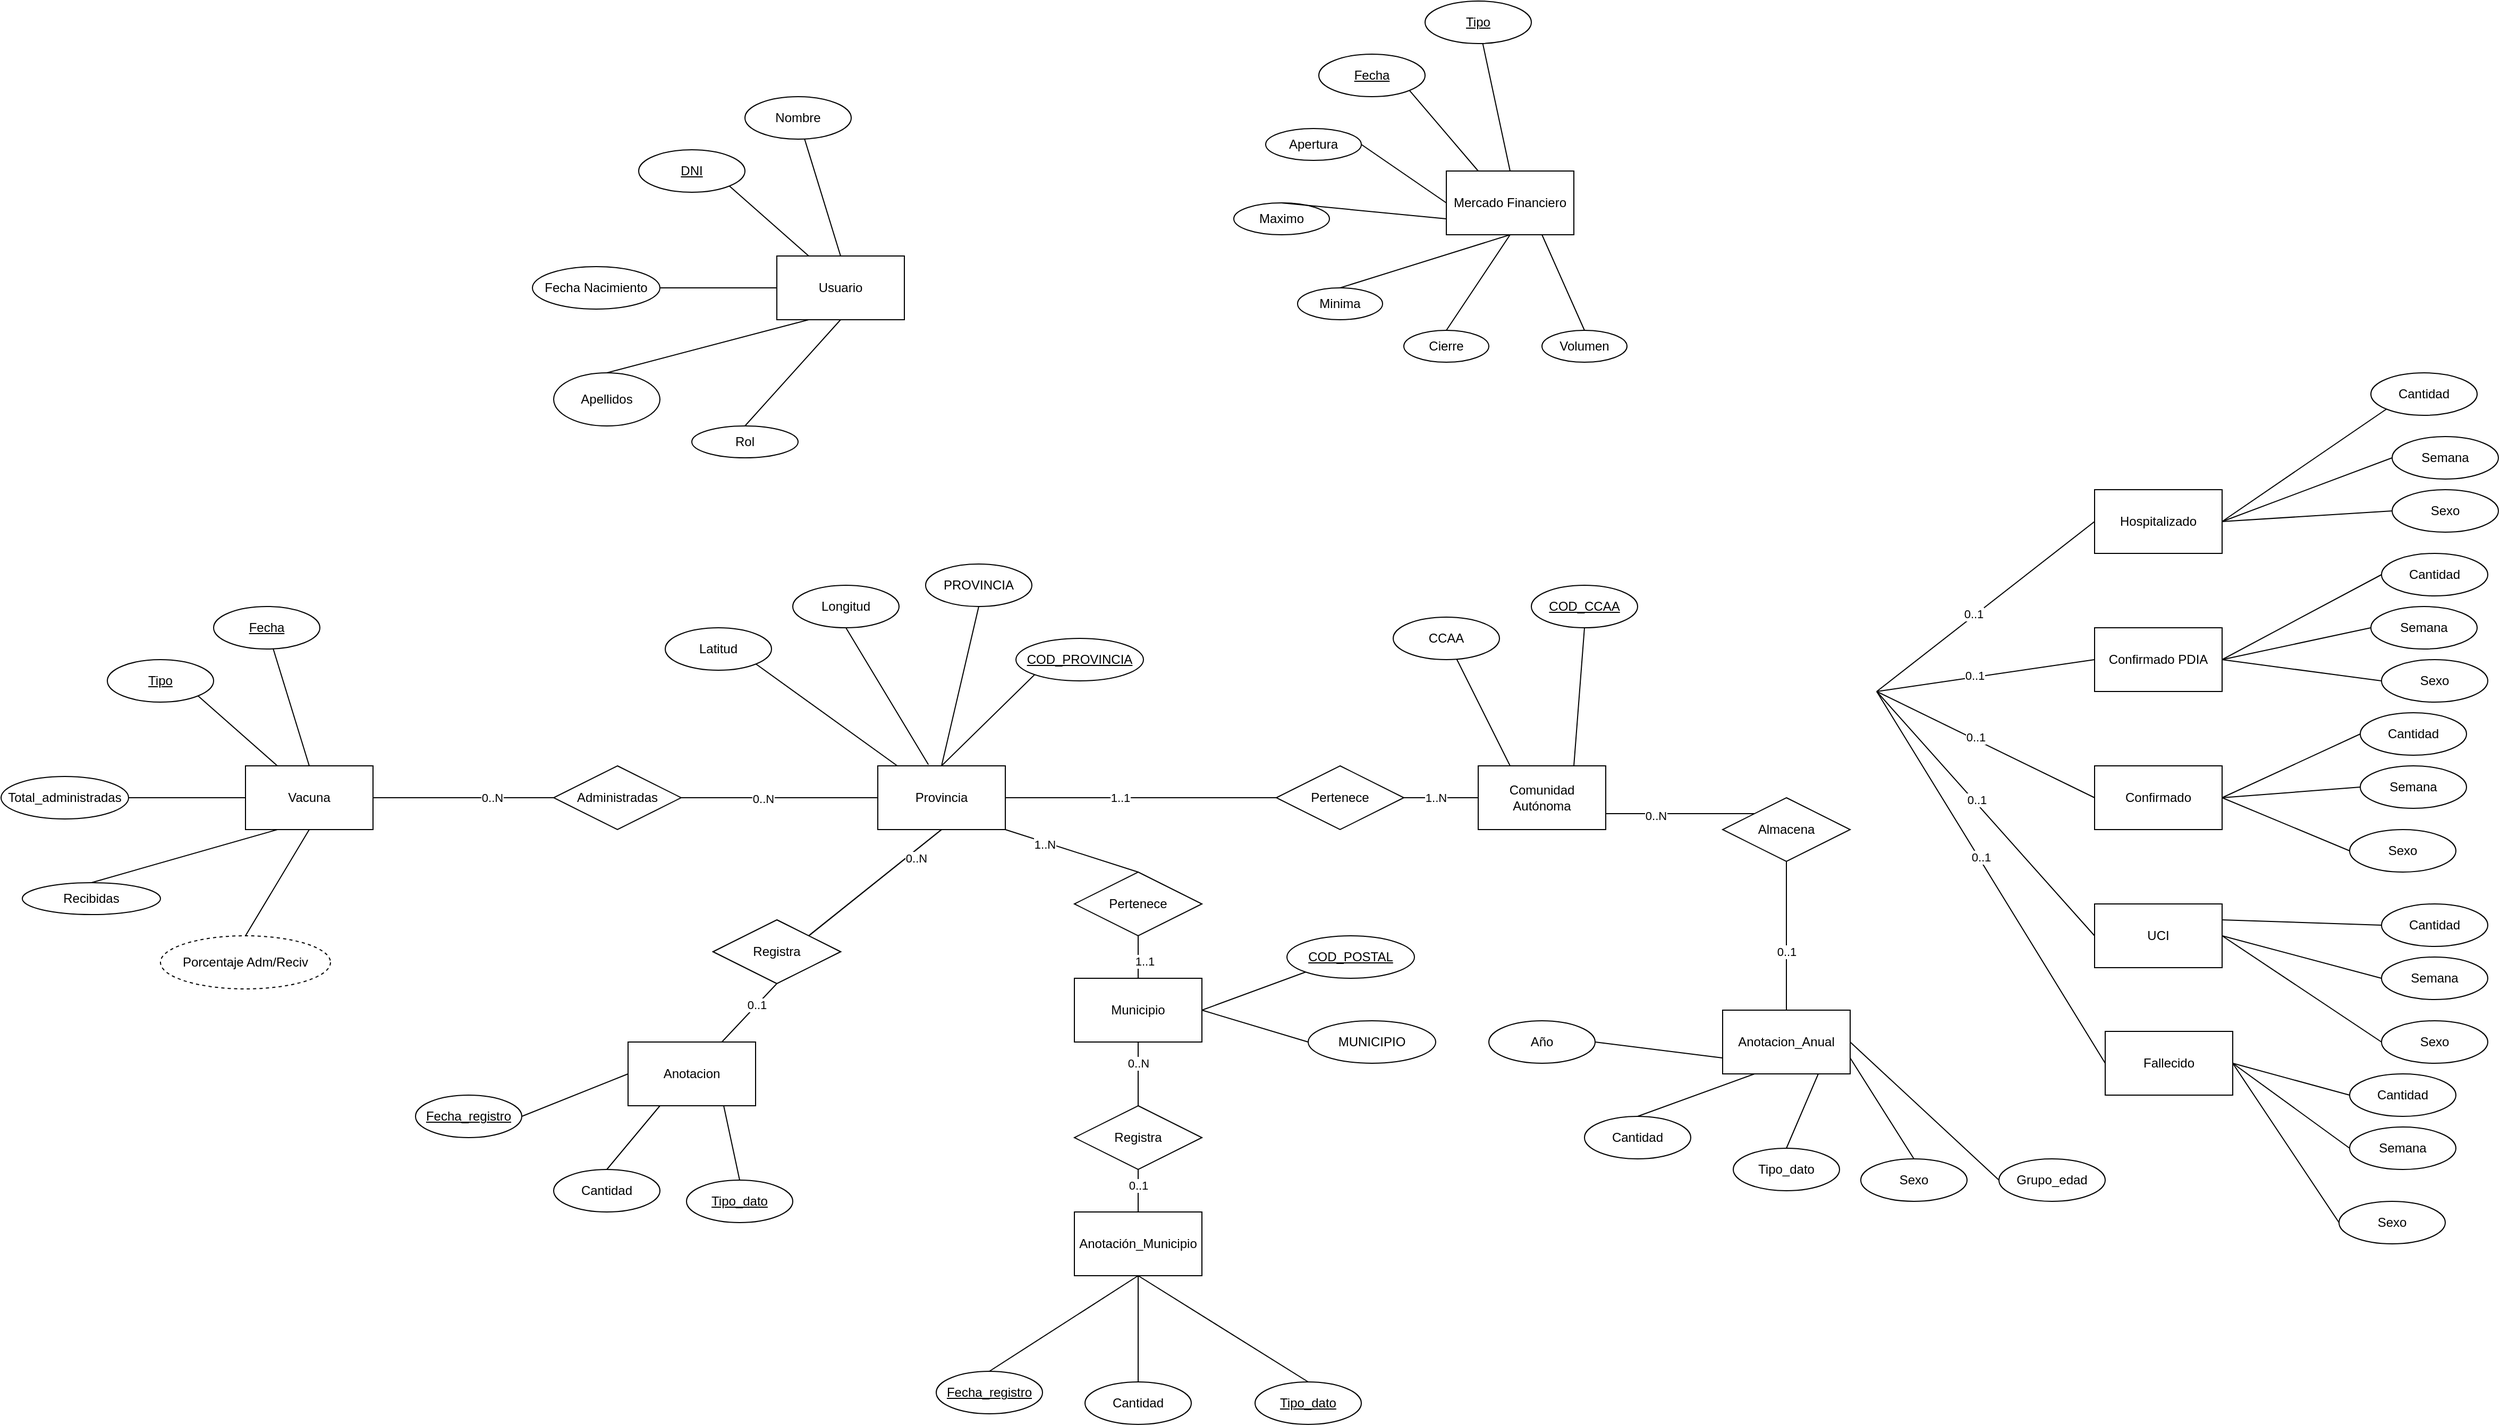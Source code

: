 <mxfile version="20.0.4" type="github">
  <diagram id="x1stXme_lI0jsgs1N3h_" name="Page-1">
    <mxGraphModel dx="9480" dy="4913" grid="1" gridSize="10" guides="1" tooltips="1" connect="1" arrows="1" fold="1" page="1" pageScale="1" pageWidth="5000" pageHeight="5000" math="0" shadow="0">
      <root>
        <mxCell id="0" />
        <mxCell id="1" parent="0" />
        <mxCell id="La3-25jKobvIbMl1DCS8-1" style="rounded=0;orthogonalLoop=1;jettySize=auto;html=1;exitX=0.5;exitY=1;exitDx=0;exitDy=0;entryX=1;entryY=0;entryDx=0;entryDy=0;endArrow=none;endFill=0;" parent="1" source="La3-25jKobvIbMl1DCS8-3" target="La3-25jKobvIbMl1DCS8-42" edge="1">
          <mxGeometry relative="1" as="geometry" />
        </mxCell>
        <mxCell id="La3-25jKobvIbMl1DCS8-2" value="0..N" style="edgeLabel;html=1;align=center;verticalAlign=middle;resizable=0;points=[];" parent="La3-25jKobvIbMl1DCS8-1" vertex="1" connectable="0">
          <mxGeometry x="-0.6" y="-2" relative="1" as="geometry">
            <mxPoint x="2" y="8" as="offset" />
          </mxGeometry>
        </mxCell>
        <mxCell id="La3-25jKobvIbMl1DCS8-3" value="Provincia" style="rounded=0;whiteSpace=wrap;html=1;" parent="1" vertex="1">
          <mxGeometry x="1275" y="770" width="120" height="60" as="geometry" />
        </mxCell>
        <mxCell id="La3-25jKobvIbMl1DCS8-4" value="Pertenece" style="rhombus;whiteSpace=wrap;html=1;" parent="1" vertex="1">
          <mxGeometry x="1650" y="770" width="120" height="60" as="geometry" />
        </mxCell>
        <mxCell id="La3-25jKobvIbMl1DCS8-5" value="Comunidad Autónoma" style="rounded=0;whiteSpace=wrap;html=1;" parent="1" vertex="1">
          <mxGeometry x="1840" y="770" width="120" height="60" as="geometry" />
        </mxCell>
        <mxCell id="La3-25jKobvIbMl1DCS8-6" value="PROVINCIA" style="ellipse;whiteSpace=wrap;html=1;" parent="1" vertex="1">
          <mxGeometry x="1320" y="580" width="100" height="40" as="geometry" />
        </mxCell>
        <mxCell id="La3-25jKobvIbMl1DCS8-7" value="&lt;u&gt;COD_PROVINCIA&lt;/u&gt;" style="ellipse;whiteSpace=wrap;html=1;" parent="1" vertex="1">
          <mxGeometry x="1405" y="650" width="120" height="40" as="geometry" />
        </mxCell>
        <mxCell id="La3-25jKobvIbMl1DCS8-8" value="" style="endArrow=none;html=1;rounded=0;entryX=0;entryY=1;entryDx=0;entryDy=0;exitX=0.5;exitY=0;exitDx=0;exitDy=0;" parent="1" source="La3-25jKobvIbMl1DCS8-3" target="La3-25jKobvIbMl1DCS8-7" edge="1">
          <mxGeometry width="50" height="50" relative="1" as="geometry">
            <mxPoint x="1515" y="910" as="sourcePoint" />
            <mxPoint x="1565" y="860" as="targetPoint" />
          </mxGeometry>
        </mxCell>
        <mxCell id="La3-25jKobvIbMl1DCS8-9" value="" style="endArrow=none;html=1;rounded=0;entryX=0.5;entryY=1;entryDx=0;entryDy=0;exitX=0.5;exitY=0;exitDx=0;exitDy=0;" parent="1" source="La3-25jKobvIbMl1DCS8-3" target="La3-25jKobvIbMl1DCS8-6" edge="1">
          <mxGeometry width="50" height="50" relative="1" as="geometry">
            <mxPoint x="1515" y="910" as="sourcePoint" />
            <mxPoint x="1565" y="860" as="targetPoint" />
          </mxGeometry>
        </mxCell>
        <mxCell id="La3-25jKobvIbMl1DCS8-10" value="CCAA" style="ellipse;whiteSpace=wrap;html=1;" parent="1" vertex="1">
          <mxGeometry x="1760" y="630" width="100" height="40" as="geometry" />
        </mxCell>
        <mxCell id="La3-25jKobvIbMl1DCS8-11" value="&lt;u&gt;COD_CCAA&lt;/u&gt;" style="ellipse;whiteSpace=wrap;html=1;" parent="1" vertex="1">
          <mxGeometry x="1890" y="600" width="100" height="40" as="geometry" />
        </mxCell>
        <mxCell id="La3-25jKobvIbMl1DCS8-12" value="" style="endArrow=none;html=1;rounded=0;exitX=0.25;exitY=0;exitDx=0;exitDy=0;" parent="1" source="La3-25jKobvIbMl1DCS8-5" target="La3-25jKobvIbMl1DCS8-10" edge="1">
          <mxGeometry width="50" height="50" relative="1" as="geometry">
            <mxPoint x="1780" y="760" as="sourcePoint" />
            <mxPoint x="1830" y="710" as="targetPoint" />
          </mxGeometry>
        </mxCell>
        <mxCell id="La3-25jKobvIbMl1DCS8-13" value="" style="endArrow=none;html=1;rounded=0;entryX=0.5;entryY=1;entryDx=0;entryDy=0;exitX=0.75;exitY=0;exitDx=0;exitDy=0;" parent="1" source="La3-25jKobvIbMl1DCS8-5" target="La3-25jKobvIbMl1DCS8-11" edge="1">
          <mxGeometry width="50" height="50" relative="1" as="geometry">
            <mxPoint x="1980" y="780" as="sourcePoint" />
            <mxPoint x="2030" y="730" as="targetPoint" />
          </mxGeometry>
        </mxCell>
        <mxCell id="La3-25jKobvIbMl1DCS8-14" value="" style="endArrow=none;html=1;rounded=0;strokeColor=default;exitX=1;exitY=0.5;exitDx=0;exitDy=0;entryX=0;entryY=0.5;entryDx=0;entryDy=0;" parent="1" source="La3-25jKobvIbMl1DCS8-3" target="La3-25jKobvIbMl1DCS8-4" edge="1">
          <mxGeometry width="50" height="50" relative="1" as="geometry">
            <mxPoint x="1385" y="830" as="sourcePoint" />
            <mxPoint x="1455.0" y="800.0" as="targetPoint" />
          </mxGeometry>
        </mxCell>
        <mxCell id="La3-25jKobvIbMl1DCS8-15" value="1..1" style="edgeLabel;html=1;align=center;verticalAlign=middle;resizable=0;points=[];" parent="La3-25jKobvIbMl1DCS8-14" vertex="1" connectable="0">
          <mxGeometry x="-0.2" relative="1" as="geometry">
            <mxPoint x="6" as="offset" />
          </mxGeometry>
        </mxCell>
        <mxCell id="La3-25jKobvIbMl1DCS8-16" value="" style="endArrow=none;html=1;rounded=0;strokeColor=default;exitX=1;exitY=0.5;exitDx=0;exitDy=0;entryX=0;entryY=0.5;entryDx=0;entryDy=0;" parent="1" source="La3-25jKobvIbMl1DCS8-4" target="La3-25jKobvIbMl1DCS8-5" edge="1">
          <mxGeometry width="50" height="50" relative="1" as="geometry">
            <mxPoint x="1780" y="799.5" as="sourcePoint" />
            <mxPoint x="1880" y="799.5" as="targetPoint" />
          </mxGeometry>
        </mxCell>
        <mxCell id="La3-25jKobvIbMl1DCS8-17" value="1..N" style="edgeLabel;html=1;align=center;verticalAlign=middle;resizable=0;points=[];" parent="La3-25jKobvIbMl1DCS8-16" vertex="1" connectable="0">
          <mxGeometry x="0.214" y="-1" relative="1" as="geometry">
            <mxPoint x="-13" y="-1" as="offset" />
          </mxGeometry>
        </mxCell>
        <mxCell id="La3-25jKobvIbMl1DCS8-18" value="Vacuna" style="rounded=0;whiteSpace=wrap;html=1;" parent="1" vertex="1">
          <mxGeometry x="680" y="770" width="120" height="60" as="geometry" />
        </mxCell>
        <mxCell id="La3-25jKobvIbMl1DCS8-19" value="&lt;u&gt;Tipo&lt;/u&gt;" style="ellipse;whiteSpace=wrap;html=1;" parent="1" vertex="1">
          <mxGeometry x="550" y="670" width="100" height="40" as="geometry" />
        </mxCell>
        <mxCell id="La3-25jKobvIbMl1DCS8-20" value="" style="endArrow=none;html=1;rounded=0;strokeColor=default;entryX=0.25;entryY=0;entryDx=0;entryDy=0;exitX=1;exitY=1;exitDx=0;exitDy=0;" parent="1" source="La3-25jKobvIbMl1DCS8-19" target="La3-25jKobvIbMl1DCS8-18" edge="1">
          <mxGeometry width="50" height="50" relative="1" as="geometry">
            <mxPoint x="400" y="870" as="sourcePoint" />
            <mxPoint x="450" y="820" as="targetPoint" />
          </mxGeometry>
        </mxCell>
        <mxCell id="La3-25jKobvIbMl1DCS8-21" value="Total_administradas" style="ellipse;whiteSpace=wrap;html=1;" parent="1" vertex="1">
          <mxGeometry x="450" y="780" width="120" height="40" as="geometry" />
        </mxCell>
        <mxCell id="La3-25jKobvIbMl1DCS8-22" value="" style="endArrow=none;html=1;rounded=0;strokeColor=default;entryX=0;entryY=0.5;entryDx=0;entryDy=0;exitX=1;exitY=0.5;exitDx=0;exitDy=0;" parent="1" source="La3-25jKobvIbMl1DCS8-21" target="La3-25jKobvIbMl1DCS8-18" edge="1">
          <mxGeometry width="50" height="50" relative="1" as="geometry">
            <mxPoint x="550" y="890" as="sourcePoint" />
            <mxPoint x="650" y="840" as="targetPoint" />
          </mxGeometry>
        </mxCell>
        <mxCell id="La3-25jKobvIbMl1DCS8-23" value="Recibidas" style="ellipse;whiteSpace=wrap;html=1;" parent="1" vertex="1">
          <mxGeometry x="470" y="880" width="130" height="30" as="geometry" />
        </mxCell>
        <mxCell id="La3-25jKobvIbMl1DCS8-24" value="" style="endArrow=none;html=1;rounded=0;strokeColor=default;entryX=0.25;entryY=1;entryDx=0;entryDy=0;exitX=0.5;exitY=0;exitDx=0;exitDy=0;" parent="1" source="La3-25jKobvIbMl1DCS8-23" target="La3-25jKobvIbMl1DCS8-18" edge="1">
          <mxGeometry width="50" height="50" relative="1" as="geometry">
            <mxPoint x="460" y="920" as="sourcePoint" />
            <mxPoint x="540" y="830" as="targetPoint" />
          </mxGeometry>
        </mxCell>
        <mxCell id="La3-25jKobvIbMl1DCS8-25" value="Porcentaje Adm/Reciv" style="ellipse;whiteSpace=wrap;html=1;dashed=1;" parent="1" vertex="1">
          <mxGeometry x="600" y="930" width="160" height="50" as="geometry" />
        </mxCell>
        <mxCell id="La3-25jKobvIbMl1DCS8-26" value="" style="endArrow=none;html=1;rounded=0;strokeColor=default;exitX=0.5;exitY=0;exitDx=0;exitDy=0;entryX=0.5;entryY=1;entryDx=0;entryDy=0;" parent="1" source="La3-25jKobvIbMl1DCS8-25" target="La3-25jKobvIbMl1DCS8-18" edge="1">
          <mxGeometry width="50" height="50" relative="1" as="geometry">
            <mxPoint x="690" y="950" as="sourcePoint" />
            <mxPoint x="670" y="830" as="targetPoint" />
          </mxGeometry>
        </mxCell>
        <mxCell id="La3-25jKobvIbMl1DCS8-27" value="Administradas" style="rhombus;whiteSpace=wrap;html=1;" parent="1" vertex="1">
          <mxGeometry x="970" y="770" width="120" height="60" as="geometry" />
        </mxCell>
        <mxCell id="La3-25jKobvIbMl1DCS8-28" value="" style="endArrow=none;html=1;rounded=0;entryX=0;entryY=0.5;entryDx=0;entryDy=0;exitX=1;exitY=0.5;exitDx=0;exitDy=0;" parent="1" source="La3-25jKobvIbMl1DCS8-27" target="La3-25jKobvIbMl1DCS8-3" edge="1">
          <mxGeometry width="50" height="50" relative="1" as="geometry">
            <mxPoint x="1354.64" y="930.86" as="sourcePoint" />
            <mxPoint x="1320" y="800" as="targetPoint" />
          </mxGeometry>
        </mxCell>
        <mxCell id="La3-25jKobvIbMl1DCS8-29" value="0..N" style="edgeLabel;html=1;align=center;verticalAlign=middle;resizable=0;points=[];" parent="La3-25jKobvIbMl1DCS8-28" vertex="1" connectable="0">
          <mxGeometry x="0.25" y="-1" relative="1" as="geometry">
            <mxPoint x="-39" as="offset" />
          </mxGeometry>
        </mxCell>
        <mxCell id="La3-25jKobvIbMl1DCS8-30" value="" style="endArrow=none;html=1;rounded=0;entryX=0;entryY=0.5;entryDx=0;entryDy=0;exitX=1;exitY=0.5;exitDx=0;exitDy=0;" parent="1" source="La3-25jKobvIbMl1DCS8-18" target="La3-25jKobvIbMl1DCS8-27" edge="1">
          <mxGeometry width="50" height="50" relative="1" as="geometry">
            <mxPoint x="790" y="900" as="sourcePoint" />
            <mxPoint x="870" y="830" as="targetPoint" />
          </mxGeometry>
        </mxCell>
        <mxCell id="La3-25jKobvIbMl1DCS8-31" value="0..N" style="edgeLabel;html=1;align=center;verticalAlign=middle;resizable=0;points=[];" parent="La3-25jKobvIbMl1DCS8-30" vertex="1" connectable="0">
          <mxGeometry x="-0.4" y="-2" relative="1" as="geometry">
            <mxPoint x="61" y="-2" as="offset" />
          </mxGeometry>
        </mxCell>
        <mxCell id="La3-25jKobvIbMl1DCS8-32" value="Anotacion" style="rounded=0;whiteSpace=wrap;html=1;" parent="1" vertex="1">
          <mxGeometry x="1040" y="1030" width="120" height="60" as="geometry" />
        </mxCell>
        <mxCell id="La3-25jKobvIbMl1DCS8-33" value="Municipio" style="rounded=0;whiteSpace=wrap;html=1;" parent="1" vertex="1">
          <mxGeometry x="1460" y="970" width="120" height="60" as="geometry" />
        </mxCell>
        <mxCell id="La3-25jKobvIbMl1DCS8-34" value="&lt;u&gt;Tipo_dato&lt;/u&gt;" style="ellipse;whiteSpace=wrap;html=1;" parent="1" vertex="1">
          <mxGeometry x="1095" y="1160" width="100" height="40" as="geometry" />
        </mxCell>
        <mxCell id="La3-25jKobvIbMl1DCS8-35" value="" style="endArrow=none;html=1;rounded=0;entryX=0.5;entryY=0;entryDx=0;entryDy=0;exitX=0.75;exitY=1;exitDx=0;exitDy=0;" parent="1" source="La3-25jKobvIbMl1DCS8-32" target="La3-25jKobvIbMl1DCS8-34" edge="1">
          <mxGeometry width="50" height="50" relative="1" as="geometry">
            <mxPoint x="1035.0" y="1105.0" as="sourcePoint" />
            <mxPoint x="1115.0" y="1005" as="targetPoint" />
          </mxGeometry>
        </mxCell>
        <mxCell id="La3-25jKobvIbMl1DCS8-36" value="Cantidad" style="ellipse;whiteSpace=wrap;html=1;" parent="1" vertex="1">
          <mxGeometry x="970" y="1150" width="100" height="40" as="geometry" />
        </mxCell>
        <mxCell id="La3-25jKobvIbMl1DCS8-37" value="" style="endArrow=none;html=1;rounded=0;entryX=0.5;entryY=0;entryDx=0;entryDy=0;exitX=0.25;exitY=1;exitDx=0;exitDy=0;" parent="1" source="La3-25jKobvIbMl1DCS8-32" target="La3-25jKobvIbMl1DCS8-36" edge="1">
          <mxGeometry width="50" height="50" relative="1" as="geometry">
            <mxPoint x="1105.0" y="1205.0" as="sourcePoint" />
            <mxPoint x="1209.854" y="1255.774" as="targetPoint" />
          </mxGeometry>
        </mxCell>
        <mxCell id="La3-25jKobvIbMl1DCS8-38" value="Latitud" style="ellipse;whiteSpace=wrap;html=1;" parent="1" vertex="1">
          <mxGeometry x="1075" y="640" width="100" height="40" as="geometry" />
        </mxCell>
        <mxCell id="La3-25jKobvIbMl1DCS8-39" value="Longitud" style="ellipse;whiteSpace=wrap;html=1;" parent="1" vertex="1">
          <mxGeometry x="1195" y="600" width="100" height="40" as="geometry" />
        </mxCell>
        <mxCell id="La3-25jKobvIbMl1DCS8-40" value="" style="endArrow=none;html=1;rounded=0;entryX=0.5;entryY=1;entryDx=0;entryDy=0;exitX=0.397;exitY=-0.018;exitDx=0;exitDy=0;exitPerimeter=0;" parent="1" source="La3-25jKobvIbMl1DCS8-3" target="La3-25jKobvIbMl1DCS8-39" edge="1">
          <mxGeometry width="50" height="50" relative="1" as="geometry">
            <mxPoint x="1345.0" y="780.0" as="sourcePoint" />
            <mxPoint x="1469.854" y="724.226" as="targetPoint" />
          </mxGeometry>
        </mxCell>
        <mxCell id="La3-25jKobvIbMl1DCS8-41" value="" style="endArrow=none;html=1;rounded=0;entryX=1;entryY=1;entryDx=0;entryDy=0;" parent="1" source="La3-25jKobvIbMl1DCS8-3" target="La3-25jKobvIbMl1DCS8-38" edge="1">
          <mxGeometry width="50" height="50" relative="1" as="geometry">
            <mxPoint x="1355.0" y="790.0" as="sourcePoint" />
            <mxPoint x="1479.854" y="734.226" as="targetPoint" />
          </mxGeometry>
        </mxCell>
        <mxCell id="La3-25jKobvIbMl1DCS8-42" value="Registra" style="rhombus;whiteSpace=wrap;html=1;" parent="1" vertex="1">
          <mxGeometry x="1120" y="915" width="120" height="60" as="geometry" />
        </mxCell>
        <mxCell id="La3-25jKobvIbMl1DCS8-43" style="rounded=0;orthogonalLoop=1;jettySize=auto;html=1;exitX=0.5;exitY=1;exitDx=0;exitDy=0;endArrow=none;endFill=0;" parent="1" source="La3-25jKobvIbMl1DCS8-42" target="La3-25jKobvIbMl1DCS8-32" edge="1">
          <mxGeometry relative="1" as="geometry">
            <mxPoint x="1334.58" y="950.0" as="sourcePoint" />
            <mxPoint x="1334.58" y="1010" as="targetPoint" />
          </mxGeometry>
        </mxCell>
        <mxCell id="La3-25jKobvIbMl1DCS8-44" value="0..1" style="edgeLabel;html=1;align=center;verticalAlign=middle;resizable=0;points=[];" parent="La3-25jKobvIbMl1DCS8-43" vertex="1" connectable="0">
          <mxGeometry x="-0.267" relative="1" as="geometry">
            <mxPoint as="offset" />
          </mxGeometry>
        </mxCell>
        <mxCell id="La3-25jKobvIbMl1DCS8-45" value="&lt;u&gt;Fecha_registro&lt;/u&gt;" style="ellipse;whiteSpace=wrap;html=1;" parent="1" vertex="1">
          <mxGeometry x="840" y="1080" width="100" height="40" as="geometry" />
        </mxCell>
        <mxCell id="La3-25jKobvIbMl1DCS8-46" value="" style="endArrow=none;html=1;rounded=0;entryX=1;entryY=0.5;entryDx=0;entryDy=0;exitX=0;exitY=0.5;exitDx=0;exitDy=0;" parent="1" source="La3-25jKobvIbMl1DCS8-32" target="La3-25jKobvIbMl1DCS8-45" edge="1">
          <mxGeometry width="50" height="50" relative="1" as="geometry">
            <mxPoint x="1345" y="780.0" as="sourcePoint" />
            <mxPoint x="1432.574" y="694.142" as="targetPoint" />
          </mxGeometry>
        </mxCell>
        <mxCell id="La3-25jKobvIbMl1DCS8-54" value="Semana" style="ellipse;whiteSpace=wrap;html=1;" parent="1" vertex="1">
          <mxGeometry x="2700" y="460" width="100" height="40" as="geometry" />
        </mxCell>
        <mxCell id="La3-25jKobvIbMl1DCS8-55" value="" style="endArrow=none;html=1;rounded=0;entryX=0;entryY=0.5;entryDx=0;entryDy=0;exitX=1;exitY=0.5;exitDx=0;exitDy=0;" parent="1" source="La3-25jKobvIbMl1DCS8-120" target="La3-25jKobvIbMl1DCS8-54" edge="1">
          <mxGeometry width="50" height="50" relative="1" as="geometry">
            <mxPoint x="2420" y="640" as="sourcePoint" />
            <mxPoint x="2360" y="700" as="targetPoint" />
          </mxGeometry>
        </mxCell>
        <mxCell id="La3-25jKobvIbMl1DCS8-56" value="Grupo_edad" style="ellipse;whiteSpace=wrap;html=1;" parent="1" vertex="1">
          <mxGeometry x="2330" y="1140" width="100" height="40" as="geometry" />
        </mxCell>
        <mxCell id="La3-25jKobvIbMl1DCS8-57" value="" style="endArrow=none;html=1;rounded=0;exitX=0;exitY=0.5;exitDx=0;exitDy=0;entryX=1;entryY=0.5;entryDx=0;entryDy=0;" parent="1" source="La3-25jKobvIbMl1DCS8-56" target="La3-25jKobvIbMl1DCS8-78" edge="1">
          <mxGeometry width="50" height="50" relative="1" as="geometry">
            <mxPoint x="2625" y="810" as="sourcePoint" />
            <mxPoint x="2390" y="980" as="targetPoint" />
          </mxGeometry>
        </mxCell>
        <mxCell id="La3-25jKobvIbMl1DCS8-58" value="Pertenece" style="rhombus;whiteSpace=wrap;html=1;" parent="1" vertex="1">
          <mxGeometry x="1460" y="870" width="120" height="60" as="geometry" />
        </mxCell>
        <mxCell id="La3-25jKobvIbMl1DCS8-59" value="" style="endArrow=none;html=1;rounded=0;strokeColor=default;exitX=0.5;exitY=0;exitDx=0;exitDy=0;entryX=0.5;entryY=1;entryDx=0;entryDy=0;" parent="1" source="La3-25jKobvIbMl1DCS8-33" target="La3-25jKobvIbMl1DCS8-58" edge="1">
          <mxGeometry width="50" height="50" relative="1" as="geometry">
            <mxPoint x="1342.5" y="900" as="sourcePoint" />
            <mxPoint x="1402.5" y="900.0" as="targetPoint" />
          </mxGeometry>
        </mxCell>
        <mxCell id="La3-25jKobvIbMl1DCS8-60" value="1..1" style="edgeLabel;html=1;align=center;verticalAlign=middle;resizable=0;points=[];" parent="La3-25jKobvIbMl1DCS8-59" vertex="1" connectable="0">
          <mxGeometry x="-0.2" relative="1" as="geometry">
            <mxPoint x="6" as="offset" />
          </mxGeometry>
        </mxCell>
        <mxCell id="La3-25jKobvIbMl1DCS8-61" value="" style="endArrow=none;html=1;rounded=0;strokeColor=default;exitX=0.5;exitY=0;exitDx=0;exitDy=0;entryX=1;entryY=1;entryDx=0;entryDy=0;" parent="1" source="La3-25jKobvIbMl1DCS8-58" target="La3-25jKobvIbMl1DCS8-3" edge="1">
          <mxGeometry width="50" height="50" relative="1" as="geometry">
            <mxPoint x="1727.5" y="899.5" as="sourcePoint" />
            <mxPoint x="1787.5" y="900" as="targetPoint" />
          </mxGeometry>
        </mxCell>
        <mxCell id="La3-25jKobvIbMl1DCS8-62" value="1..N" style="edgeLabel;html=1;align=center;verticalAlign=middle;resizable=0;points=[];" parent="La3-25jKobvIbMl1DCS8-61" vertex="1" connectable="0">
          <mxGeometry x="0.214" y="-1" relative="1" as="geometry">
            <mxPoint x="-13" y="-1" as="offset" />
          </mxGeometry>
        </mxCell>
        <mxCell id="La3-25jKobvIbMl1DCS8-67" value="" style="endArrow=none;html=1;rounded=0;entryX=0.5;entryY=0;entryDx=0;entryDy=0;" parent="1" source="La3-25jKobvIbMl1DCS8-105" target="La3-25jKobvIbMl1DCS8-106" edge="1">
          <mxGeometry width="50" height="50" relative="1" as="geometry">
            <mxPoint x="1255.0" y="1320" as="sourcePoint" />
            <mxPoint x="1445.0" y="1320" as="targetPoint" />
          </mxGeometry>
        </mxCell>
        <mxCell id="La3-25jKobvIbMl1DCS8-68" style="rounded=0;orthogonalLoop=1;jettySize=auto;html=1;exitX=0.5;exitY=1;exitDx=0;exitDy=0;entryX=1;entryY=0;entryDx=0;entryDy=0;endArrow=none;endFill=0;" parent="1" target="La3-25jKobvIbMl1DCS8-70" edge="1">
          <mxGeometry relative="1" as="geometry">
            <mxPoint x="1335" y="830" as="sourcePoint" />
          </mxGeometry>
        </mxCell>
        <mxCell id="La3-25jKobvIbMl1DCS8-69" value="0..N" style="edgeLabel;html=1;align=center;verticalAlign=middle;resizable=0;points=[];" parent="La3-25jKobvIbMl1DCS8-68" vertex="1" connectable="0">
          <mxGeometry x="-0.6" y="-2" relative="1" as="geometry">
            <mxPoint x="2" y="8" as="offset" />
          </mxGeometry>
        </mxCell>
        <mxCell id="La3-25jKobvIbMl1DCS8-70" value="Registra" style="rhombus;whiteSpace=wrap;html=1;" parent="1" vertex="1">
          <mxGeometry x="1120" y="915" width="120" height="60" as="geometry" />
        </mxCell>
        <mxCell id="La3-25jKobvIbMl1DCS8-73" value="&lt;u&gt;Fecha_registro&lt;/u&gt;" style="ellipse;whiteSpace=wrap;html=1;" parent="1" vertex="1">
          <mxGeometry x="1330" y="1340" width="100" height="40" as="geometry" />
        </mxCell>
        <mxCell id="La3-25jKobvIbMl1DCS8-74" value="" style="endArrow=none;html=1;rounded=0;entryX=0.5;entryY=0;entryDx=0;entryDy=0;exitX=0.5;exitY=1;exitDx=0;exitDy=0;" parent="1" source="La3-25jKobvIbMl1DCS8-105" target="La3-25jKobvIbMl1DCS8-73" edge="1">
          <mxGeometry width="50" height="50" relative="1" as="geometry">
            <mxPoint x="1225.0" y="1320" as="sourcePoint" />
            <mxPoint x="2062.574" y="924.142" as="targetPoint" />
          </mxGeometry>
        </mxCell>
        <mxCell id="La3-25jKobvIbMl1DCS8-75" style="rounded=0;orthogonalLoop=1;jettySize=auto;html=1;exitX=0.5;exitY=1;exitDx=0;exitDy=0;entryX=0.5;entryY=0;entryDx=0;entryDy=0;endArrow=none;endFill=0;" parent="1" source="La3-25jKobvIbMl1DCS8-33" target="La3-25jKobvIbMl1DCS8-77" edge="1">
          <mxGeometry relative="1" as="geometry">
            <mxPoint x="1965" y="1060" as="sourcePoint" />
          </mxGeometry>
        </mxCell>
        <mxCell id="La3-25jKobvIbMl1DCS8-76" value="0..N" style="edgeLabel;html=1;align=center;verticalAlign=middle;resizable=0;points=[];" parent="La3-25jKobvIbMl1DCS8-75" vertex="1" connectable="0">
          <mxGeometry x="-0.6" y="-2" relative="1" as="geometry">
            <mxPoint x="2" y="8" as="offset" />
          </mxGeometry>
        </mxCell>
        <mxCell id="La3-25jKobvIbMl1DCS8-77" value="Registra" style="rhombus;whiteSpace=wrap;html=1;" parent="1" vertex="1">
          <mxGeometry x="1460" y="1090" width="120" height="60" as="geometry" />
        </mxCell>
        <mxCell id="La3-25jKobvIbMl1DCS8-78" value="Anotacion_Anual" style="rounded=0;whiteSpace=wrap;html=1;" parent="1" vertex="1">
          <mxGeometry x="2070" y="1000" width="120" height="60" as="geometry" />
        </mxCell>
        <mxCell id="La3-25jKobvIbMl1DCS8-79" value="Tipo_dato" style="ellipse;whiteSpace=wrap;html=1;" parent="1" vertex="1">
          <mxGeometry x="2080" y="1130" width="100" height="40" as="geometry" />
        </mxCell>
        <mxCell id="La3-25jKobvIbMl1DCS8-80" value="Cantidad" style="ellipse;whiteSpace=wrap;html=1;" parent="1" vertex="1">
          <mxGeometry x="1940" y="1100" width="100" height="40" as="geometry" />
        </mxCell>
        <mxCell id="La3-25jKobvIbMl1DCS8-81" value="" style="endArrow=none;html=1;rounded=0;entryX=0.5;entryY=0;entryDx=0;entryDy=0;exitX=0.25;exitY=1;exitDx=0;exitDy=0;" parent="1" source="La3-25jKobvIbMl1DCS8-78" target="La3-25jKobvIbMl1DCS8-80" edge="1">
          <mxGeometry width="50" height="50" relative="1" as="geometry">
            <mxPoint x="1950" y="1050" as="sourcePoint" />
            <mxPoint x="1990" y="1110" as="targetPoint" />
          </mxGeometry>
        </mxCell>
        <mxCell id="La3-25jKobvIbMl1DCS8-82" value="" style="endArrow=none;html=1;rounded=0;entryX=0.5;entryY=0;entryDx=0;entryDy=0;exitX=0.75;exitY=1;exitDx=0;exitDy=0;" parent="1" source="La3-25jKobvIbMl1DCS8-78" target="La3-25jKobvIbMl1DCS8-79" edge="1">
          <mxGeometry width="50" height="50" relative="1" as="geometry">
            <mxPoint x="1890" y="1050" as="sourcePoint" />
            <mxPoint x="1840" y="1110" as="targetPoint" />
          </mxGeometry>
        </mxCell>
        <mxCell id="La3-25jKobvIbMl1DCS8-83" value="Sexo" style="ellipse;whiteSpace=wrap;html=1;" parent="1" vertex="1">
          <mxGeometry x="2200" y="1140" width="100" height="40" as="geometry" />
        </mxCell>
        <mxCell id="La3-25jKobvIbMl1DCS8-84" value="" style="endArrow=none;html=1;rounded=0;entryX=1;entryY=0.75;entryDx=0;entryDy=0;exitX=0.5;exitY=0;exitDx=0;exitDy=0;" parent="1" source="La3-25jKobvIbMl1DCS8-83" target="La3-25jKobvIbMl1DCS8-78" edge="1">
          <mxGeometry width="50" height="50" relative="1" as="geometry">
            <mxPoint x="1980" y="1060" as="sourcePoint" />
            <mxPoint x="2330" y="1045" as="targetPoint" />
          </mxGeometry>
        </mxCell>
        <mxCell id="La3-25jKobvIbMl1DCS8-88" value="" style="endArrow=none;html=1;rounded=0;entryX=1;entryY=0.5;entryDx=0;entryDy=0;exitX=0;exitY=0.5;exitDx=0;exitDy=0;" parent="1" source="La3-25jKobvIbMl1DCS8-120" edge="1">
          <mxGeometry width="50" height="50" relative="1" as="geometry">
            <mxPoint x="2430" y="650" as="sourcePoint" />
            <mxPoint x="2215" y="700" as="targetPoint" />
          </mxGeometry>
        </mxCell>
        <mxCell id="La3-25jKobvIbMl1DCS8-89" value="0..1" style="edgeLabel;html=1;align=center;verticalAlign=middle;resizable=0;points=[];" parent="La3-25jKobvIbMl1DCS8-88" vertex="1" connectable="0">
          <mxGeometry x="0.102" y="-2" relative="1" as="geometry">
            <mxPoint as="offset" />
          </mxGeometry>
        </mxCell>
        <mxCell id="La3-25jKobvIbMl1DCS8-90" value="Año" style="ellipse;whiteSpace=wrap;html=1;" parent="1" vertex="1">
          <mxGeometry x="1850" y="1010" width="100" height="40" as="geometry" />
        </mxCell>
        <mxCell id="La3-25jKobvIbMl1DCS8-91" value="" style="endArrow=none;html=1;rounded=0;entryX=1;entryY=0.5;entryDx=0;entryDy=0;exitX=0;exitY=0.75;exitDx=0;exitDy=0;" parent="1" source="La3-25jKobvIbMl1DCS8-78" target="La3-25jKobvIbMl1DCS8-90" edge="1">
          <mxGeometry width="50" height="50" relative="1" as="geometry">
            <mxPoint x="2350" y="945" as="sourcePoint" />
            <mxPoint x="2290" y="1005" as="targetPoint" />
          </mxGeometry>
        </mxCell>
        <mxCell id="La3-25jKobvIbMl1DCS8-92" value="Almacena" style="rhombus;whiteSpace=wrap;html=1;" parent="1" vertex="1">
          <mxGeometry x="2070" y="800" width="120" height="60" as="geometry" />
        </mxCell>
        <mxCell id="La3-25jKobvIbMl1DCS8-93" value="" style="endArrow=none;html=1;rounded=0;entryX=0;entryY=0;entryDx=0;entryDy=0;exitX=1;exitY=0.75;exitDx=0;exitDy=0;" parent="1" source="La3-25jKobvIbMl1DCS8-5" target="La3-25jKobvIbMl1DCS8-92" edge="1">
          <mxGeometry width="50" height="50" relative="1" as="geometry">
            <mxPoint x="1890" y="1090" as="sourcePoint" />
            <mxPoint x="2540" y="1005" as="targetPoint" />
          </mxGeometry>
        </mxCell>
        <mxCell id="La3-25jKobvIbMl1DCS8-94" value="0..N" style="edgeLabel;html=1;align=center;verticalAlign=middle;resizable=0;points=[];" parent="La3-25jKobvIbMl1DCS8-93" vertex="1" connectable="0">
          <mxGeometry x="-0.339" y="-2" relative="1" as="geometry">
            <mxPoint as="offset" />
          </mxGeometry>
        </mxCell>
        <mxCell id="La3-25jKobvIbMl1DCS8-95" value="" style="endArrow=none;html=1;rounded=0;entryX=0.5;entryY=1;entryDx=0;entryDy=0;exitX=0.5;exitY=0;exitDx=0;exitDy=0;" parent="1" source="La3-25jKobvIbMl1DCS8-78" target="La3-25jKobvIbMl1DCS8-92" edge="1">
          <mxGeometry width="50" height="50" relative="1" as="geometry">
            <mxPoint x="2250" y="905" as="sourcePoint" />
            <mxPoint x="2550" y="1015" as="targetPoint" />
          </mxGeometry>
        </mxCell>
        <mxCell id="La3-25jKobvIbMl1DCS8-96" value="0..1" style="edgeLabel;html=1;align=center;verticalAlign=middle;resizable=0;points=[];" parent="La3-25jKobvIbMl1DCS8-95" vertex="1" connectable="0">
          <mxGeometry x="-0.208" relative="1" as="geometry">
            <mxPoint as="offset" />
          </mxGeometry>
        </mxCell>
        <mxCell id="La3-25jKobvIbMl1DCS8-97" value="&lt;u&gt;Fecha&lt;/u&gt;" style="ellipse;whiteSpace=wrap;html=1;" parent="1" vertex="1">
          <mxGeometry x="650" y="620" width="100" height="40" as="geometry" />
        </mxCell>
        <mxCell id="La3-25jKobvIbMl1DCS8-98" value="" style="endArrow=none;html=1;rounded=0;exitX=0.5;exitY=0;exitDx=0;exitDy=0;" parent="1" source="La3-25jKobvIbMl1DCS8-18" target="La3-25jKobvIbMl1DCS8-97" edge="1">
          <mxGeometry width="50" height="50" relative="1" as="geometry">
            <mxPoint x="1030" y="625" as="sourcePoint" />
            <mxPoint x="1342.574" y="374.142" as="targetPoint" />
          </mxGeometry>
        </mxCell>
        <mxCell id="La3-25jKobvIbMl1DCS8-105" value="Anotación_Municipio" style="rounded=0;whiteSpace=wrap;html=1;" parent="1" vertex="1">
          <mxGeometry x="1460" y="1190" width="120" height="60" as="geometry" />
        </mxCell>
        <mxCell id="La3-25jKobvIbMl1DCS8-106" value="Cantidad" style="ellipse;whiteSpace=wrap;html=1;" parent="1" vertex="1">
          <mxGeometry x="1470" y="1350" width="100" height="40" as="geometry" />
        </mxCell>
        <mxCell id="La3-25jKobvIbMl1DCS8-113" style="rounded=0;orthogonalLoop=1;jettySize=auto;html=1;exitX=0.5;exitY=1;exitDx=0;exitDy=0;endArrow=none;endFill=0;entryX=0.5;entryY=0;entryDx=0;entryDy=0;" parent="1" source="La3-25jKobvIbMl1DCS8-77" target="La3-25jKobvIbMl1DCS8-105" edge="1">
          <mxGeometry relative="1" as="geometry">
            <mxPoint x="1560.0" y="1190" as="sourcePoint" />
            <mxPoint x="1395.0" y="1300" as="targetPoint" />
          </mxGeometry>
        </mxCell>
        <mxCell id="La3-25jKobvIbMl1DCS8-114" value="0..1" style="edgeLabel;html=1;align=center;verticalAlign=middle;resizable=0;points=[];" parent="La3-25jKobvIbMl1DCS8-113" vertex="1" connectable="0">
          <mxGeometry x="-0.267" relative="1" as="geometry">
            <mxPoint as="offset" />
          </mxGeometry>
        </mxCell>
        <mxCell id="La3-25jKobvIbMl1DCS8-120" value="Hospitalizado" style="rounded=0;whiteSpace=wrap;html=1;" parent="1" vertex="1">
          <mxGeometry x="2420" y="510" width="120" height="60" as="geometry" />
        </mxCell>
        <mxCell id="La3-25jKobvIbMl1DCS8-121" value="Confirmado PDIA" style="rounded=0;whiteSpace=wrap;html=1;" parent="1" vertex="1">
          <mxGeometry x="2420" y="640" width="120" height="60" as="geometry" />
        </mxCell>
        <mxCell id="La3-25jKobvIbMl1DCS8-122" value="UCI" style="rounded=0;whiteSpace=wrap;html=1;" parent="1" vertex="1">
          <mxGeometry x="2420" y="900" width="120" height="60" as="geometry" />
        </mxCell>
        <mxCell id="La3-25jKobvIbMl1DCS8-123" value="Confirmado" style="rounded=0;whiteSpace=wrap;html=1;" parent="1" vertex="1">
          <mxGeometry x="2420" y="770" width="120" height="60" as="geometry" />
        </mxCell>
        <mxCell id="La3-25jKobvIbMl1DCS8-124" value="Fallecido" style="rounded=0;whiteSpace=wrap;html=1;" parent="1" vertex="1">
          <mxGeometry x="2430" y="1020" width="120" height="60" as="geometry" />
        </mxCell>
        <mxCell id="La3-25jKobvIbMl1DCS8-125" value="Sexo" style="ellipse;whiteSpace=wrap;html=1;" parent="1" vertex="1">
          <mxGeometry x="2700" y="510" width="100" height="40" as="geometry" />
        </mxCell>
        <mxCell id="La3-25jKobvIbMl1DCS8-126" value="" style="endArrow=none;html=1;rounded=0;entryX=1;entryY=0.5;entryDx=0;entryDy=0;exitX=0;exitY=0.5;exitDx=0;exitDy=0;" parent="1" source="La3-25jKobvIbMl1DCS8-125" target="La3-25jKobvIbMl1DCS8-120" edge="1">
          <mxGeometry width="50" height="50" relative="1" as="geometry">
            <mxPoint x="2460" y="782.5" as="sourcePoint" />
            <mxPoint x="2830" y="697.5" as="targetPoint" />
          </mxGeometry>
        </mxCell>
        <mxCell id="La3-25jKobvIbMl1DCS8-127" value="Cantidad" style="ellipse;whiteSpace=wrap;html=1;" parent="1" vertex="1">
          <mxGeometry x="2680" y="400" width="100" height="40" as="geometry" />
        </mxCell>
        <mxCell id="La3-25jKobvIbMl1DCS8-128" value="" style="endArrow=none;html=1;rounded=0;entryX=0;entryY=1;entryDx=0;entryDy=0;exitX=1;exitY=0.5;exitDx=0;exitDy=0;" parent="1" source="La3-25jKobvIbMl1DCS8-120" target="La3-25jKobvIbMl1DCS8-127" edge="1">
          <mxGeometry width="50" height="50" relative="1" as="geometry">
            <mxPoint x="2070" y="580" as="sourcePoint" />
            <mxPoint x="1710" y="685" as="targetPoint" />
          </mxGeometry>
        </mxCell>
        <mxCell id="La3-25jKobvIbMl1DCS8-129" value="" style="endArrow=none;html=1;rounded=0;entryX=1;entryY=0.5;entryDx=0;entryDy=0;exitX=0;exitY=0.5;exitDx=0;exitDy=0;" parent="1" source="La3-25jKobvIbMl1DCS8-121" edge="1">
          <mxGeometry width="50" height="50" relative="1" as="geometry">
            <mxPoint x="2450" y="480" as="sourcePoint" />
            <mxPoint x="2215" y="700" as="targetPoint" />
          </mxGeometry>
        </mxCell>
        <mxCell id="La3-25jKobvIbMl1DCS8-130" value="0..1" style="edgeLabel;html=1;align=center;verticalAlign=middle;resizable=0;points=[];" parent="La3-25jKobvIbMl1DCS8-129" vertex="1" connectable="0">
          <mxGeometry x="0.102" y="-2" relative="1" as="geometry">
            <mxPoint as="offset" />
          </mxGeometry>
        </mxCell>
        <mxCell id="La3-25jKobvIbMl1DCS8-131" value="" style="endArrow=none;html=1;rounded=0;entryX=1;entryY=0.5;entryDx=0;entryDy=0;exitX=0;exitY=0.5;exitDx=0;exitDy=0;" parent="1" source="La3-25jKobvIbMl1DCS8-123" edge="1">
          <mxGeometry width="50" height="50" relative="1" as="geometry">
            <mxPoint x="2460" y="490" as="sourcePoint" />
            <mxPoint x="2215" y="700" as="targetPoint" />
          </mxGeometry>
        </mxCell>
        <mxCell id="La3-25jKobvIbMl1DCS8-132" value="0..1" style="edgeLabel;html=1;align=center;verticalAlign=middle;resizable=0;points=[];" parent="La3-25jKobvIbMl1DCS8-131" vertex="1" connectable="0">
          <mxGeometry x="0.102" y="-2" relative="1" as="geometry">
            <mxPoint as="offset" />
          </mxGeometry>
        </mxCell>
        <mxCell id="La3-25jKobvIbMl1DCS8-133" value="" style="endArrow=none;html=1;rounded=0;entryX=1;entryY=0.5;entryDx=0;entryDy=0;exitX=0;exitY=0.5;exitDx=0;exitDy=0;" parent="1" source="La3-25jKobvIbMl1DCS8-122" edge="1">
          <mxGeometry width="50" height="50" relative="1" as="geometry">
            <mxPoint x="2470" y="500" as="sourcePoint" />
            <mxPoint x="2215" y="700" as="targetPoint" />
          </mxGeometry>
        </mxCell>
        <mxCell id="La3-25jKobvIbMl1DCS8-134" value="0..1" style="edgeLabel;html=1;align=center;verticalAlign=middle;resizable=0;points=[];" parent="La3-25jKobvIbMl1DCS8-133" vertex="1" connectable="0">
          <mxGeometry x="0.102" y="-2" relative="1" as="geometry">
            <mxPoint as="offset" />
          </mxGeometry>
        </mxCell>
        <mxCell id="La3-25jKobvIbMl1DCS8-135" value="" style="endArrow=none;html=1;rounded=0;entryX=1;entryY=0.5;entryDx=0;entryDy=0;exitX=0;exitY=0.5;exitDx=0;exitDy=0;" parent="1" source="La3-25jKobvIbMl1DCS8-124" edge="1">
          <mxGeometry width="50" height="50" relative="1" as="geometry">
            <mxPoint x="2480" y="510" as="sourcePoint" />
            <mxPoint x="2215" y="700" as="targetPoint" />
          </mxGeometry>
        </mxCell>
        <mxCell id="La3-25jKobvIbMl1DCS8-136" value="0..1" style="edgeLabel;html=1;align=center;verticalAlign=middle;resizable=0;points=[];" parent="La3-25jKobvIbMl1DCS8-135" vertex="1" connectable="0">
          <mxGeometry x="0.102" y="-2" relative="1" as="geometry">
            <mxPoint as="offset" />
          </mxGeometry>
        </mxCell>
        <mxCell id="La3-25jKobvIbMl1DCS8-137" value="Sexo" style="ellipse;whiteSpace=wrap;html=1;" parent="1" vertex="1">
          <mxGeometry x="2690" y="670" width="100" height="40" as="geometry" />
        </mxCell>
        <mxCell id="La3-25jKobvIbMl1DCS8-138" value="" style="endArrow=none;html=1;rounded=0;entryX=1;entryY=0.5;entryDx=0;entryDy=0;exitX=0;exitY=0.5;exitDx=0;exitDy=0;" parent="1" source="La3-25jKobvIbMl1DCS8-137" target="La3-25jKobvIbMl1DCS8-121" edge="1">
          <mxGeometry width="50" height="50" relative="1" as="geometry">
            <mxPoint x="2460" y="852.5" as="sourcePoint" />
            <mxPoint x="2550" y="610" as="targetPoint" />
          </mxGeometry>
        </mxCell>
        <mxCell id="La3-25jKobvIbMl1DCS8-139" value="Sexo" style="ellipse;whiteSpace=wrap;html=1;" parent="1" vertex="1">
          <mxGeometry x="2660" y="830" width="100" height="40" as="geometry" />
        </mxCell>
        <mxCell id="La3-25jKobvIbMl1DCS8-140" value="" style="endArrow=none;html=1;rounded=0;exitX=0;exitY=0.5;exitDx=0;exitDy=0;entryX=1;entryY=0.5;entryDx=0;entryDy=0;" parent="1" source="La3-25jKobvIbMl1DCS8-139" target="La3-25jKobvIbMl1DCS8-123" edge="1">
          <mxGeometry width="50" height="50" relative="1" as="geometry">
            <mxPoint x="2460" y="922.5" as="sourcePoint" />
            <mxPoint x="2600" y="680" as="targetPoint" />
          </mxGeometry>
        </mxCell>
        <mxCell id="La3-25jKobvIbMl1DCS8-141" value="Sexo" style="ellipse;whiteSpace=wrap;html=1;" parent="1" vertex="1">
          <mxGeometry x="2690" y="1010" width="100" height="40" as="geometry" />
        </mxCell>
        <mxCell id="La3-25jKobvIbMl1DCS8-142" value="" style="endArrow=none;html=1;rounded=0;exitX=0;exitY=0.5;exitDx=0;exitDy=0;entryX=1;entryY=0.5;entryDx=0;entryDy=0;" parent="1" source="La3-25jKobvIbMl1DCS8-141" target="La3-25jKobvIbMl1DCS8-122" edge="1">
          <mxGeometry width="50" height="50" relative="1" as="geometry">
            <mxPoint x="2450" y="992.5" as="sourcePoint" />
            <mxPoint x="2590" y="740" as="targetPoint" />
          </mxGeometry>
        </mxCell>
        <mxCell id="La3-25jKobvIbMl1DCS8-143" value="Sexo" style="ellipse;whiteSpace=wrap;html=1;" parent="1" vertex="1">
          <mxGeometry x="2650" y="1180" width="100" height="40" as="geometry" />
        </mxCell>
        <mxCell id="La3-25jKobvIbMl1DCS8-144" value="" style="endArrow=none;html=1;rounded=0;exitX=0;exitY=0.5;exitDx=0;exitDy=0;entryX=1;entryY=0.5;entryDx=0;entryDy=0;" parent="1" source="La3-25jKobvIbMl1DCS8-143" target="La3-25jKobvIbMl1DCS8-124" edge="1">
          <mxGeometry width="50" height="50" relative="1" as="geometry">
            <mxPoint x="2450" y="1062.5" as="sourcePoint" />
            <mxPoint x="2580" y="820" as="targetPoint" />
          </mxGeometry>
        </mxCell>
        <mxCell id="hGAfxoOGLagBNPNn_GTw-1" value="Semana" style="ellipse;whiteSpace=wrap;html=1;" parent="1" vertex="1">
          <mxGeometry x="2680" y="620" width="100" height="40" as="geometry" />
        </mxCell>
        <mxCell id="hGAfxoOGLagBNPNn_GTw-2" value="Cantidad" style="ellipse;whiteSpace=wrap;html=1;" parent="1" vertex="1">
          <mxGeometry x="2690" y="570" width="100" height="40" as="geometry" />
        </mxCell>
        <mxCell id="hGAfxoOGLagBNPNn_GTw-3" value="" style="endArrow=none;html=1;rounded=0;entryX=1;entryY=0.5;entryDx=0;entryDy=0;exitX=0;exitY=0.5;exitDx=0;exitDy=0;" parent="1" source="hGAfxoOGLagBNPNn_GTw-1" target="La3-25jKobvIbMl1DCS8-121" edge="1">
          <mxGeometry width="50" height="50" relative="1" as="geometry">
            <mxPoint x="2700" y="700" as="sourcePoint" />
            <mxPoint x="2570" y="640" as="targetPoint" />
          </mxGeometry>
        </mxCell>
        <mxCell id="hGAfxoOGLagBNPNn_GTw-4" value="" style="endArrow=none;html=1;rounded=0;entryX=1;entryY=0.5;entryDx=0;entryDy=0;exitX=0;exitY=0.5;exitDx=0;exitDy=0;" parent="1" source="hGAfxoOGLagBNPNn_GTw-2" target="La3-25jKobvIbMl1DCS8-121" edge="1">
          <mxGeometry width="50" height="50" relative="1" as="geometry">
            <mxPoint x="2710" y="710" as="sourcePoint" />
            <mxPoint x="2580" y="650" as="targetPoint" />
          </mxGeometry>
        </mxCell>
        <mxCell id="hGAfxoOGLagBNPNn_GTw-5" value="Semana" style="ellipse;whiteSpace=wrap;html=1;" parent="1" vertex="1">
          <mxGeometry x="2670" y="770" width="100" height="40" as="geometry" />
        </mxCell>
        <mxCell id="hGAfxoOGLagBNPNn_GTw-6" value="Cantidad" style="ellipse;whiteSpace=wrap;html=1;" parent="1" vertex="1">
          <mxGeometry x="2670" y="720" width="100" height="40" as="geometry" />
        </mxCell>
        <mxCell id="hGAfxoOGLagBNPNn_GTw-7" value="" style="endArrow=none;html=1;rounded=0;entryX=1;entryY=0.5;entryDx=0;entryDy=0;exitX=0;exitY=0.5;exitDx=0;exitDy=0;" parent="1" source="hGAfxoOGLagBNPNn_GTw-5" target="La3-25jKobvIbMl1DCS8-123" edge="1">
          <mxGeometry width="50" height="50" relative="1" as="geometry">
            <mxPoint x="2710" y="710" as="sourcePoint" />
            <mxPoint x="2570" y="640" as="targetPoint" />
          </mxGeometry>
        </mxCell>
        <mxCell id="hGAfxoOGLagBNPNn_GTw-8" value="" style="endArrow=none;html=1;rounded=0;entryX=1;entryY=0.5;entryDx=0;entryDy=0;exitX=0;exitY=0.5;exitDx=0;exitDy=0;" parent="1" source="hGAfxoOGLagBNPNn_GTw-6" target="La3-25jKobvIbMl1DCS8-123" edge="1">
          <mxGeometry width="50" height="50" relative="1" as="geometry">
            <mxPoint x="2720" y="720" as="sourcePoint" />
            <mxPoint x="2570" y="640" as="targetPoint" />
          </mxGeometry>
        </mxCell>
        <mxCell id="hGAfxoOGLagBNPNn_GTw-9" value="Semana" style="ellipse;whiteSpace=wrap;html=1;" parent="1" vertex="1">
          <mxGeometry x="2690" y="950" width="100" height="40" as="geometry" />
        </mxCell>
        <mxCell id="hGAfxoOGLagBNPNn_GTw-10" value="Cantidad" style="ellipse;whiteSpace=wrap;html=1;" parent="1" vertex="1">
          <mxGeometry x="2690" y="900" width="100" height="40" as="geometry" />
        </mxCell>
        <mxCell id="hGAfxoOGLagBNPNn_GTw-11" value="" style="endArrow=none;html=1;rounded=0;entryX=1;entryY=0.5;entryDx=0;entryDy=0;exitX=0;exitY=0.5;exitDx=0;exitDy=0;" parent="1" source="hGAfxoOGLagBNPNn_GTw-9" target="La3-25jKobvIbMl1DCS8-122" edge="1">
          <mxGeometry width="50" height="50" relative="1" as="geometry">
            <mxPoint x="2730" y="890" as="sourcePoint" />
            <mxPoint x="2560" y="980" as="targetPoint" />
          </mxGeometry>
        </mxCell>
        <mxCell id="hGAfxoOGLagBNPNn_GTw-12" value="" style="endArrow=none;html=1;rounded=0;entryX=1;entryY=0.25;entryDx=0;entryDy=0;exitX=0;exitY=0.5;exitDx=0;exitDy=0;" parent="1" source="hGAfxoOGLagBNPNn_GTw-10" target="La3-25jKobvIbMl1DCS8-122" edge="1">
          <mxGeometry width="50" height="50" relative="1" as="geometry">
            <mxPoint x="2740" y="900" as="sourcePoint" />
            <mxPoint x="2560" y="980" as="targetPoint" />
          </mxGeometry>
        </mxCell>
        <mxCell id="hGAfxoOGLagBNPNn_GTw-13" value="Semana" style="ellipse;whiteSpace=wrap;html=1;" parent="1" vertex="1">
          <mxGeometry x="2660" y="1110" width="100" height="40" as="geometry" />
        </mxCell>
        <mxCell id="hGAfxoOGLagBNPNn_GTw-14" value="Cantidad" style="ellipse;whiteSpace=wrap;html=1;" parent="1" vertex="1">
          <mxGeometry x="2660" y="1060" width="100" height="40" as="geometry" />
        </mxCell>
        <mxCell id="hGAfxoOGLagBNPNn_GTw-15" value="" style="endArrow=none;html=1;rounded=0;entryX=1;entryY=0.5;entryDx=0;entryDy=0;exitX=0;exitY=0.5;exitDx=0;exitDy=0;" parent="1" source="hGAfxoOGLagBNPNn_GTw-13" target="La3-25jKobvIbMl1DCS8-124" edge="1">
          <mxGeometry width="50" height="50" relative="1" as="geometry">
            <mxPoint x="2980" y="1130" as="sourcePoint" />
            <mxPoint x="2810" y="1220" as="targetPoint" />
          </mxGeometry>
        </mxCell>
        <mxCell id="hGAfxoOGLagBNPNn_GTw-16" value="" style="endArrow=none;html=1;rounded=0;entryX=1;entryY=0.5;entryDx=0;entryDy=0;exitX=0;exitY=0.5;exitDx=0;exitDy=0;" parent="1" source="hGAfxoOGLagBNPNn_GTw-14" target="La3-25jKobvIbMl1DCS8-124" edge="1">
          <mxGeometry width="50" height="50" relative="1" as="geometry">
            <mxPoint x="2990" y="1140" as="sourcePoint" />
            <mxPoint x="2810" y="1220" as="targetPoint" />
          </mxGeometry>
        </mxCell>
        <mxCell id="hGAfxoOGLagBNPNn_GTw-37" value="&lt;u&gt;COD_POSTAL&lt;/u&gt;" style="ellipse;whiteSpace=wrap;html=1;" parent="1" vertex="1">
          <mxGeometry x="1660" y="930" width="120" height="40" as="geometry" />
        </mxCell>
        <mxCell id="hGAfxoOGLagBNPNn_GTw-38" value="" style="endArrow=none;html=1;rounded=0;entryX=0;entryY=1;entryDx=0;entryDy=0;exitX=1;exitY=0.5;exitDx=0;exitDy=0;" parent="1" source="La3-25jKobvIbMl1DCS8-33" target="hGAfxoOGLagBNPNn_GTw-37" edge="1">
          <mxGeometry width="50" height="50" relative="1" as="geometry">
            <mxPoint x="1620.0" y="1050.0" as="sourcePoint" />
            <mxPoint x="1850" y="1140" as="targetPoint" />
          </mxGeometry>
        </mxCell>
        <mxCell id="vOfl9ptYlDWNYr21zags-2" value="MUNICIPIO" style="ellipse;whiteSpace=wrap;html=1;" parent="1" vertex="1">
          <mxGeometry x="1680" y="1010" width="120" height="40" as="geometry" />
        </mxCell>
        <mxCell id="vOfl9ptYlDWNYr21zags-3" value="" style="endArrow=none;html=1;rounded=0;entryX=0;entryY=0.5;entryDx=0;entryDy=0;exitX=1;exitY=0.5;exitDx=0;exitDy=0;" parent="1" source="La3-25jKobvIbMl1DCS8-33" target="vOfl9ptYlDWNYr21zags-2" edge="1">
          <mxGeometry width="50" height="50" relative="1" as="geometry">
            <mxPoint x="1570.0" y="1120.0" as="sourcePoint" />
            <mxPoint x="1840" y="1260" as="targetPoint" />
          </mxGeometry>
        </mxCell>
        <mxCell id="vOfl9ptYlDWNYr21zags-5" value="&lt;u&gt;Tipo_dato&lt;/u&gt;" style="ellipse;whiteSpace=wrap;html=1;" parent="1" vertex="1">
          <mxGeometry x="1630" y="1350" width="100" height="40" as="geometry" />
        </mxCell>
        <mxCell id="vOfl9ptYlDWNYr21zags-6" value="" style="endArrow=none;html=1;rounded=0;entryX=0.5;entryY=0;entryDx=0;entryDy=0;exitX=0.5;exitY=1;exitDx=0;exitDy=0;" parent="1" source="La3-25jKobvIbMl1DCS8-105" target="vOfl9ptYlDWNYr21zags-5" edge="1">
          <mxGeometry width="50" height="50" relative="1" as="geometry">
            <mxPoint x="1140.0" y="1100" as="sourcePoint" />
            <mxPoint x="1155.0" y="1170" as="targetPoint" />
          </mxGeometry>
        </mxCell>
        <mxCell id="vOfl9ptYlDWNYr21zags-7" value="Usuario" style="rounded=0;whiteSpace=wrap;html=1;" parent="1" vertex="1">
          <mxGeometry x="1180" y="290" width="120" height="60" as="geometry" />
        </mxCell>
        <mxCell id="vOfl9ptYlDWNYr21zags-8" value="&lt;u&gt;DNI&lt;/u&gt;" style="ellipse;whiteSpace=wrap;html=1;" parent="1" vertex="1">
          <mxGeometry x="1050" y="190" width="100" height="40" as="geometry" />
        </mxCell>
        <mxCell id="vOfl9ptYlDWNYr21zags-9" value="" style="endArrow=none;html=1;rounded=0;strokeColor=default;entryX=0.25;entryY=0;entryDx=0;entryDy=0;exitX=1;exitY=1;exitDx=0;exitDy=0;" parent="1" source="vOfl9ptYlDWNYr21zags-8" target="vOfl9ptYlDWNYr21zags-7" edge="1">
          <mxGeometry width="50" height="50" relative="1" as="geometry">
            <mxPoint x="900" y="390" as="sourcePoint" />
            <mxPoint x="950" y="340" as="targetPoint" />
          </mxGeometry>
        </mxCell>
        <mxCell id="vOfl9ptYlDWNYr21zags-10" value="Fecha Nacimiento" style="ellipse;whiteSpace=wrap;html=1;" parent="1" vertex="1">
          <mxGeometry x="950" y="300" width="120" height="40" as="geometry" />
        </mxCell>
        <mxCell id="vOfl9ptYlDWNYr21zags-11" value="" style="endArrow=none;html=1;rounded=0;strokeColor=default;entryX=0;entryY=0.5;entryDx=0;entryDy=0;exitX=1;exitY=0.5;exitDx=0;exitDy=0;" parent="1" source="vOfl9ptYlDWNYr21zags-10" target="vOfl9ptYlDWNYr21zags-7" edge="1">
          <mxGeometry width="50" height="50" relative="1" as="geometry">
            <mxPoint x="1050" y="410" as="sourcePoint" />
            <mxPoint x="1150" y="360" as="targetPoint" />
          </mxGeometry>
        </mxCell>
        <mxCell id="vOfl9ptYlDWNYr21zags-12" value="Apellidos" style="ellipse;whiteSpace=wrap;html=1;" parent="1" vertex="1">
          <mxGeometry x="970" y="400" width="100" height="50" as="geometry" />
        </mxCell>
        <mxCell id="vOfl9ptYlDWNYr21zags-13" value="" style="endArrow=none;html=1;rounded=0;strokeColor=default;entryX=0.25;entryY=1;entryDx=0;entryDy=0;exitX=0.5;exitY=0;exitDx=0;exitDy=0;" parent="1" source="vOfl9ptYlDWNYr21zags-12" target="vOfl9ptYlDWNYr21zags-7" edge="1">
          <mxGeometry width="50" height="50" relative="1" as="geometry">
            <mxPoint x="960" y="440" as="sourcePoint" />
            <mxPoint x="1040" y="350" as="targetPoint" />
          </mxGeometry>
        </mxCell>
        <mxCell id="vOfl9ptYlDWNYr21zags-14" value="Rol" style="ellipse;whiteSpace=wrap;html=1;" parent="1" vertex="1">
          <mxGeometry x="1100" y="450" width="100" height="30" as="geometry" />
        </mxCell>
        <mxCell id="vOfl9ptYlDWNYr21zags-15" value="" style="endArrow=none;html=1;rounded=0;strokeColor=default;exitX=0.5;exitY=0;exitDx=0;exitDy=0;entryX=0.5;entryY=1;entryDx=0;entryDy=0;" parent="1" source="vOfl9ptYlDWNYr21zags-14" target="vOfl9ptYlDWNYr21zags-7" edge="1">
          <mxGeometry width="50" height="50" relative="1" as="geometry">
            <mxPoint x="1190" y="470" as="sourcePoint" />
            <mxPoint x="1170" y="350" as="targetPoint" />
          </mxGeometry>
        </mxCell>
        <mxCell id="vOfl9ptYlDWNYr21zags-16" value="Nombre" style="ellipse;whiteSpace=wrap;html=1;" parent="1" vertex="1">
          <mxGeometry x="1150" y="140" width="100" height="40" as="geometry" />
        </mxCell>
        <mxCell id="vOfl9ptYlDWNYr21zags-17" value="" style="endArrow=none;html=1;rounded=0;exitX=0.5;exitY=0;exitDx=0;exitDy=0;" parent="1" source="vOfl9ptYlDWNYr21zags-7" target="vOfl9ptYlDWNYr21zags-16" edge="1">
          <mxGeometry width="50" height="50" relative="1" as="geometry">
            <mxPoint x="1530" y="145" as="sourcePoint" />
            <mxPoint x="1842.574" y="-105.858" as="targetPoint" />
          </mxGeometry>
        </mxCell>
        <mxCell id="vOfl9ptYlDWNYr21zags-18" value="Mercado Financiero" style="rounded=0;whiteSpace=wrap;html=1;" parent="1" vertex="1">
          <mxGeometry x="1810" y="210" width="120" height="60" as="geometry" />
        </mxCell>
        <mxCell id="vOfl9ptYlDWNYr21zags-19" value="&lt;u&gt;Fecha&lt;/u&gt;" style="ellipse;whiteSpace=wrap;html=1;" parent="1" vertex="1">
          <mxGeometry x="1690" y="100" width="100" height="40" as="geometry" />
        </mxCell>
        <mxCell id="vOfl9ptYlDWNYr21zags-20" value="" style="endArrow=none;html=1;rounded=0;strokeColor=default;entryX=0.25;entryY=0;entryDx=0;entryDy=0;exitX=1;exitY=1;exitDx=0;exitDy=0;" parent="1" source="vOfl9ptYlDWNYr21zags-19" target="vOfl9ptYlDWNYr21zags-18" edge="1">
          <mxGeometry width="50" height="50" relative="1" as="geometry">
            <mxPoint x="1540" y="300" as="sourcePoint" />
            <mxPoint x="1590" y="250" as="targetPoint" />
          </mxGeometry>
        </mxCell>
        <mxCell id="vOfl9ptYlDWNYr21zags-21" value="Apertura" style="ellipse;whiteSpace=wrap;html=1;" parent="1" vertex="1">
          <mxGeometry x="1640" y="170" width="90" height="30" as="geometry" />
        </mxCell>
        <mxCell id="vOfl9ptYlDWNYr21zags-22" value="" style="endArrow=none;html=1;rounded=0;strokeColor=default;entryX=0;entryY=0.5;entryDx=0;entryDy=0;exitX=1;exitY=0.5;exitDx=0;exitDy=0;" parent="1" source="vOfl9ptYlDWNYr21zags-21" target="vOfl9ptYlDWNYr21zags-18" edge="1">
          <mxGeometry width="50" height="50" relative="1" as="geometry">
            <mxPoint x="1690" y="320" as="sourcePoint" />
            <mxPoint x="1790" y="270" as="targetPoint" />
          </mxGeometry>
        </mxCell>
        <mxCell id="vOfl9ptYlDWNYr21zags-23" value="Maximo" style="ellipse;whiteSpace=wrap;html=1;" parent="1" vertex="1">
          <mxGeometry x="1610" y="240" width="90" height="30" as="geometry" />
        </mxCell>
        <mxCell id="vOfl9ptYlDWNYr21zags-24" value="" style="endArrow=none;html=1;rounded=0;strokeColor=default;entryX=0;entryY=0.75;entryDx=0;entryDy=0;exitX=0.5;exitY=0;exitDx=0;exitDy=0;" parent="1" source="vOfl9ptYlDWNYr21zags-23" target="vOfl9ptYlDWNYr21zags-18" edge="1">
          <mxGeometry width="50" height="50" relative="1" as="geometry">
            <mxPoint x="1600" y="350" as="sourcePoint" />
            <mxPoint x="1680" y="260" as="targetPoint" />
          </mxGeometry>
        </mxCell>
        <mxCell id="vOfl9ptYlDWNYr21zags-25" value="Minima" style="ellipse;whiteSpace=wrap;html=1;" parent="1" vertex="1">
          <mxGeometry x="1670" y="320" width="80" height="30" as="geometry" />
        </mxCell>
        <mxCell id="vOfl9ptYlDWNYr21zags-26" value="" style="endArrow=none;html=1;rounded=0;strokeColor=default;exitX=0.5;exitY=0;exitDx=0;exitDy=0;entryX=0.5;entryY=1;entryDx=0;entryDy=0;" parent="1" source="vOfl9ptYlDWNYr21zags-25" target="vOfl9ptYlDWNYr21zags-18" edge="1">
          <mxGeometry width="50" height="50" relative="1" as="geometry">
            <mxPoint x="1830" y="380" as="sourcePoint" />
            <mxPoint x="1810" y="260" as="targetPoint" />
          </mxGeometry>
        </mxCell>
        <mxCell id="vOfl9ptYlDWNYr21zags-27" value="&lt;u&gt;Tipo&lt;/u&gt;" style="ellipse;whiteSpace=wrap;html=1;" parent="1" vertex="1">
          <mxGeometry x="1790" y="50" width="100" height="40" as="geometry" />
        </mxCell>
        <mxCell id="vOfl9ptYlDWNYr21zags-28" value="" style="endArrow=none;html=1;rounded=0;exitX=0.5;exitY=0;exitDx=0;exitDy=0;" parent="1" source="vOfl9ptYlDWNYr21zags-18" target="vOfl9ptYlDWNYr21zags-27" edge="1">
          <mxGeometry width="50" height="50" relative="1" as="geometry">
            <mxPoint x="2170" y="55" as="sourcePoint" />
            <mxPoint x="2482.574" y="-195.858" as="targetPoint" />
          </mxGeometry>
        </mxCell>
        <mxCell id="vOfl9ptYlDWNYr21zags-29" value="Cierre" style="ellipse;whiteSpace=wrap;html=1;" parent="1" vertex="1">
          <mxGeometry x="1770" y="360" width="80" height="30" as="geometry" />
        </mxCell>
        <mxCell id="vOfl9ptYlDWNYr21zags-30" value="" style="endArrow=none;html=1;rounded=0;strokeColor=default;exitX=0.5;exitY=0;exitDx=0;exitDy=0;entryX=0.5;entryY=1;entryDx=0;entryDy=0;" parent="1" source="vOfl9ptYlDWNYr21zags-29" target="vOfl9ptYlDWNYr21zags-18" edge="1">
          <mxGeometry width="50" height="50" relative="1" as="geometry">
            <mxPoint x="1930" y="420" as="sourcePoint" />
            <mxPoint x="1970" y="310" as="targetPoint" />
          </mxGeometry>
        </mxCell>
        <mxCell id="vOfl9ptYlDWNYr21zags-32" value="" style="endArrow=none;html=1;rounded=0;strokeColor=default;exitX=0.5;exitY=0;exitDx=0;exitDy=0;entryX=0.75;entryY=1;entryDx=0;entryDy=0;" parent="1" source="vOfl9ptYlDWNYr21zags-33" target="vOfl9ptYlDWNYr21zags-18" edge="1">
          <mxGeometry width="50" height="50" relative="1" as="geometry">
            <mxPoint x="1920" y="380" as="sourcePoint" />
            <mxPoint x="1980" y="290" as="targetPoint" />
          </mxGeometry>
        </mxCell>
        <mxCell id="vOfl9ptYlDWNYr21zags-33" value="Volumen" style="ellipse;whiteSpace=wrap;html=1;" parent="1" vertex="1">
          <mxGeometry x="1900" y="360" width="80" height="30" as="geometry" />
        </mxCell>
      </root>
    </mxGraphModel>
  </diagram>
</mxfile>
